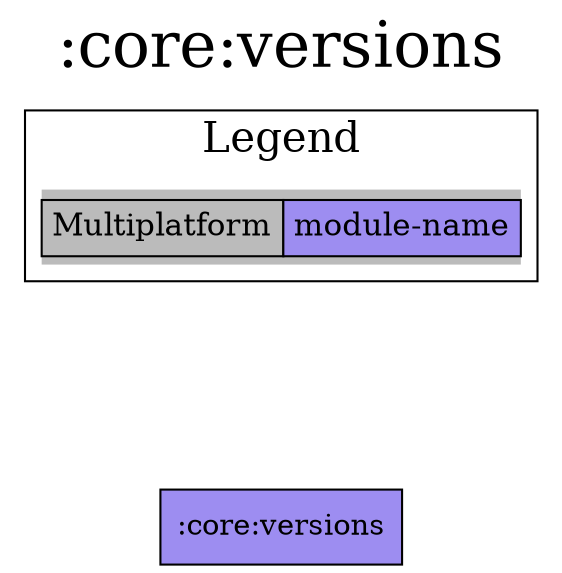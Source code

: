 digraph {
edge ["dir"="forward"]
graph ["dpi"="100","label"=":core:versions","labelloc"="t","fontsize"="30","ranksep"="1.5","rankdir"="TB"]
node ["style"="filled"]
":core:versions" ["fillcolor"="#9D8DF1","shape"="box"]
{
edge ["dir"="none"]
graph ["rank"="same"]
}
subgraph "cluster_legend" {
edge ["dir"="none"]
graph ["label"="Legend","fontsize"="20"]
"Legend" ["style"="filled","fillcolor"="#bbbbbb","shape"="none","margin"="0","fontsize"="15","label"=<
<TABLE BORDER="0" CELLBORDER="1" CELLSPACING="0" CELLPADDING="4">
<TR><TD>Multiplatform</TD><TD BGCOLOR="#9D8DF1">module-name</TD></TR>
</TABLE>
>]
} -> ":core:versions" ["style"="invis"]
}
